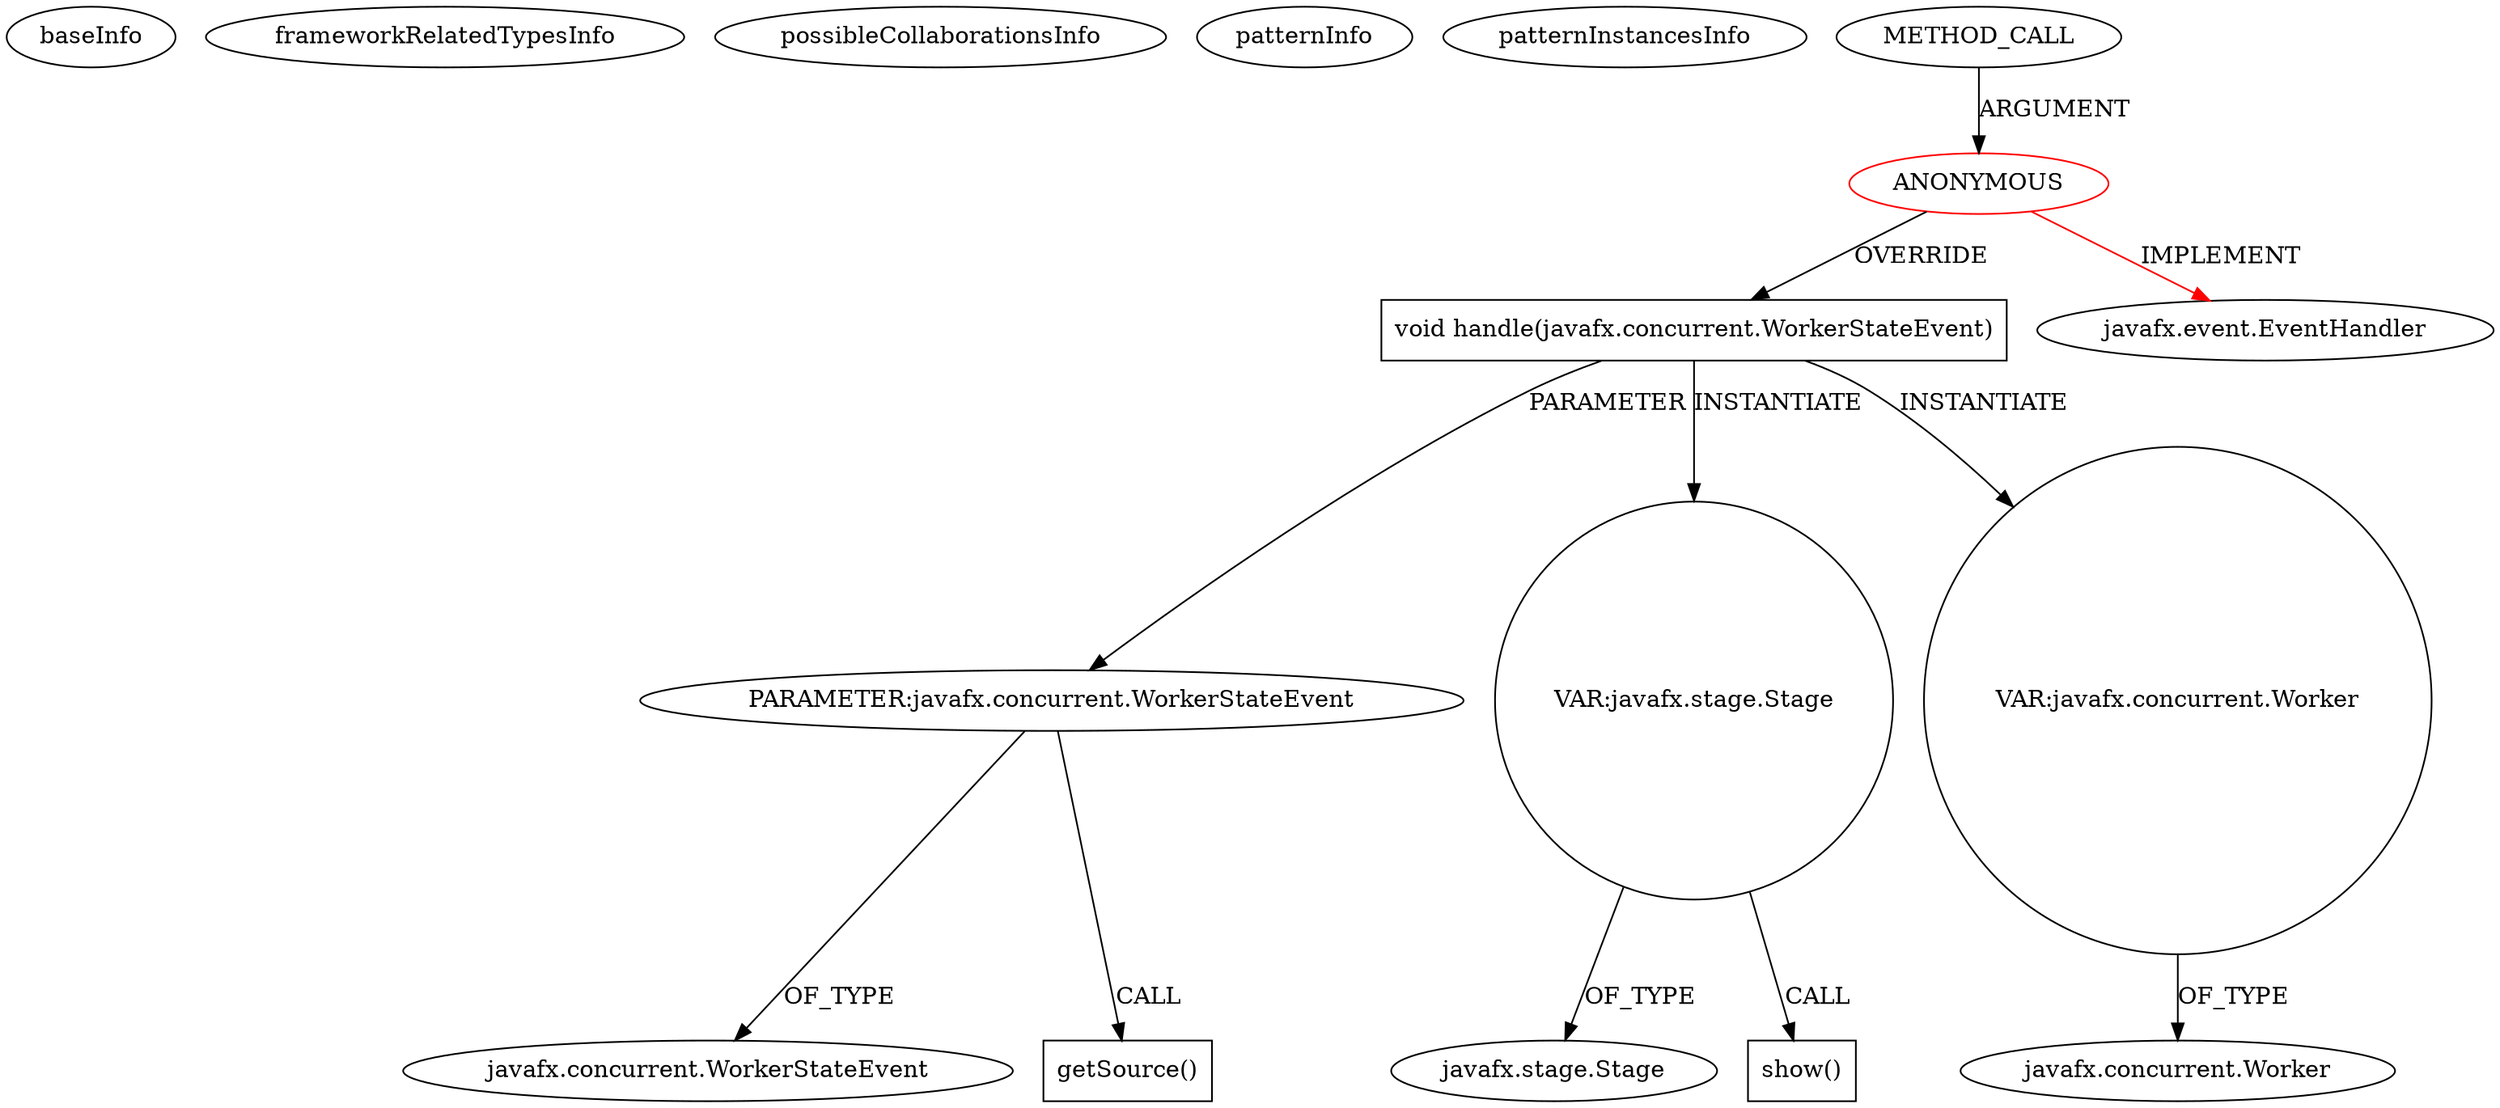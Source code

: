 digraph {
baseInfo[graphId=3359,category="pattern",isAnonymous=true,possibleRelation=false]
frameworkRelatedTypesInfo[0="javafx.event.EventHandler"]
possibleCollaborationsInfo[]
patternInfo[frequency=2.0,patternRootClient=0]
patternInstancesInfo[0="Daniel-Cristian-MusicPlayerStuff~/Daniel-Cristian-MusicPlayerStuff/MusicPlayerStuff-master/src/Controllers/LoginController.java~void login(javafx.event.ActionEvent)~311",1="NukeName-MazeFramework~/NukeName-MazeFramework/MazeFramework-master/MazeFramework/src/mazeframework/MazeFramework.java~void benchmark()~1036"]
5[label="PARAMETER:javafx.concurrent.WorkerStateEvent",vertexType="PARAMETER_DECLARATION",isFrameworkType=false]
6[label="javafx.concurrent.WorkerStateEvent",vertexType="FRAMEWORK_CLASS_TYPE",isFrameworkType=false]
4[label="void handle(javafx.concurrent.WorkerStateEvent)",vertexType="OVERRIDING_METHOD_DECLARATION",isFrameworkType=false,shape=box]
0[label="ANONYMOUS",vertexType="ROOT_ANONYMOUS_DECLARATION",isFrameworkType=false,color=red]
2[label="METHOD_CALL",vertexType="OUTSIDE_CALL",isFrameworkType=false]
10[label="VAR:javafx.stage.Stage",vertexType="VARIABLE_EXPRESION",isFrameworkType=false,shape=circle]
12[label="javafx.stage.Stage",vertexType="FRAMEWORK_CLASS_TYPE",isFrameworkType=false]
11[label="show()",vertexType="INSIDE_CALL",isFrameworkType=false,shape=box]
13[label="VAR:javafx.concurrent.Worker",vertexType="VARIABLE_EXPRESION",isFrameworkType=false,shape=circle]
1[label="javafx.event.EventHandler",vertexType="FRAMEWORK_INTERFACE_TYPE",isFrameworkType=false]
15[label="javafx.concurrent.Worker",vertexType="FRAMEWORK_INTERFACE_TYPE",isFrameworkType=false]
17[label="getSource()",vertexType="INSIDE_CALL",isFrameworkType=false,shape=box]
0->4[label="OVERRIDE"]
10->12[label="OF_TYPE"]
4->10[label="INSTANTIATE"]
0->1[label="IMPLEMENT",color=red]
10->11[label="CALL"]
13->15[label="OF_TYPE"]
5->6[label="OF_TYPE"]
4->13[label="INSTANTIATE"]
4->5[label="PARAMETER"]
5->17[label="CALL"]
2->0[label="ARGUMENT"]
}
